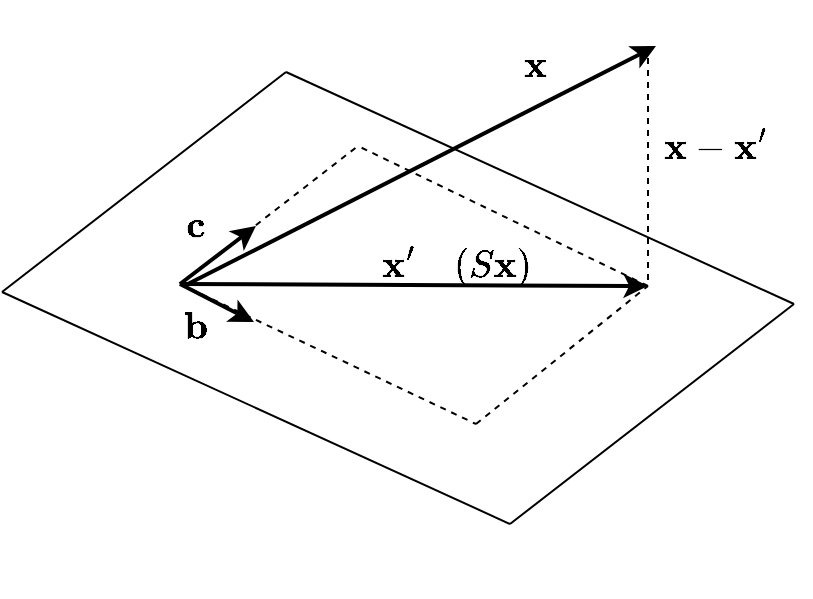 <mxfile version="26.2.9">
  <diagram name="ページ1" id="-RDXmbLQtwgtuFF7SQNV">
    <mxGraphModel dx="679" dy="364" grid="1" gridSize="10" guides="1" tooltips="1" connect="1" arrows="1" fold="1" page="1" pageScale="1" pageWidth="827" pageHeight="1169" math="1" shadow="0">
      <root>
        <mxCell id="0" />
        <mxCell id="1" parent="0" />
        <mxCell id="h1owabtJO3Lr6YQgY2w0-19" value="" style="endArrow=none;dashed=1;html=1;rounded=0;" edge="1" parent="1">
          <mxGeometry width="50" height="50" relative="1" as="geometry">
            <mxPoint x="436" y="207" as="sourcePoint" />
            <mxPoint x="436" y="87" as="targetPoint" />
          </mxGeometry>
        </mxCell>
        <mxCell id="h1owabtJO3Lr6YQgY2w0-20" value="" style="endArrow=classic;html=1;rounded=0;strokeWidth=2;" edge="1" parent="1">
          <mxGeometry width="50" height="50" relative="1" as="geometry">
            <mxPoint x="204" y="210" as="sourcePoint" />
            <mxPoint x="440" y="90" as="targetPoint" />
          </mxGeometry>
        </mxCell>
        <mxCell id="h1owabtJO3Lr6YQgY2w0-21" value="" style="group;rotation=25;" vertex="1" connectable="0" parent="1">
          <mxGeometry x="130" y="136" width="362" height="160" as="geometry" />
        </mxCell>
        <mxCell id="h1owabtJO3Lr6YQgY2w0-3" value="" style="endArrow=none;html=1;rounded=0;movable=1;resizable=1;rotatable=1;deletable=1;editable=1;locked=0;connectable=1;" edge="1" parent="h1owabtJO3Lr6YQgY2w0-21">
          <mxGeometry width="50" height="50" relative="1" as="geometry">
            <mxPoint x="-17" y="77" as="sourcePoint" />
            <mxPoint x="237" y="193" as="targetPoint" />
          </mxGeometry>
        </mxCell>
        <mxCell id="h1owabtJO3Lr6YQgY2w0-4" value="" style="endArrow=none;html=1;rounded=0;movable=1;resizable=1;rotatable=1;deletable=1;editable=1;locked=0;connectable=1;" edge="1" parent="h1owabtJO3Lr6YQgY2w0-21">
          <mxGeometry width="50" height="50" relative="1" as="geometry">
            <mxPoint x="125" y="-33" as="sourcePoint" />
            <mxPoint x="379" y="83" as="targetPoint" />
          </mxGeometry>
        </mxCell>
        <mxCell id="h1owabtJO3Lr6YQgY2w0-5" value="" style="endArrow=none;html=1;rounded=0;movable=1;resizable=1;rotatable=1;deletable=1;editable=1;locked=0;connectable=1;" edge="1" parent="h1owabtJO3Lr6YQgY2w0-21">
          <mxGeometry width="50" height="50" relative="1" as="geometry">
            <mxPoint x="237" y="193" as="sourcePoint" />
            <mxPoint x="379" y="83" as="targetPoint" />
          </mxGeometry>
        </mxCell>
        <mxCell id="h1owabtJO3Lr6YQgY2w0-6" value="" style="endArrow=none;html=1;rounded=0;movable=1;resizable=1;rotatable=1;deletable=1;editable=1;locked=0;connectable=1;" edge="1" parent="h1owabtJO3Lr6YQgY2w0-21">
          <mxGeometry width="50" height="50" relative="1" as="geometry">
            <mxPoint x="-17" y="77" as="sourcePoint" />
            <mxPoint x="125" y="-33" as="targetPoint" />
          </mxGeometry>
        </mxCell>
        <mxCell id="h1owabtJO3Lr6YQgY2w0-7" value="" style="endArrow=none;dashed=1;html=1;rounded=0;movable=1;resizable=1;rotatable=1;deletable=1;editable=1;locked=0;connectable=1;" edge="1" parent="h1owabtJO3Lr6YQgY2w0-21">
          <mxGeometry width="50" height="50" relative="1" as="geometry">
            <mxPoint x="72" y="73" as="sourcePoint" />
            <mxPoint x="161" y="4" as="targetPoint" />
          </mxGeometry>
        </mxCell>
        <mxCell id="h1owabtJO3Lr6YQgY2w0-8" value="" style="endArrow=none;dashed=1;html=1;rounded=0;movable=1;resizable=1;rotatable=1;deletable=1;editable=1;locked=0;connectable=1;" edge="1" parent="h1owabtJO3Lr6YQgY2w0-21">
          <mxGeometry width="50" height="50" relative="1" as="geometry">
            <mxPoint x="220" y="143" as="sourcePoint" />
            <mxPoint x="306" y="74" as="targetPoint" />
          </mxGeometry>
        </mxCell>
        <mxCell id="h1owabtJO3Lr6YQgY2w0-9" value="" style="endArrow=none;dashed=1;html=1;rounded=0;movable=1;resizable=1;rotatable=1;deletable=1;editable=1;locked=0;connectable=1;" edge="1" parent="h1owabtJO3Lr6YQgY2w0-21">
          <mxGeometry width="50" height="50" relative="1" as="geometry">
            <mxPoint x="306" y="74" as="sourcePoint" />
            <mxPoint x="161" y="4" as="targetPoint" />
          </mxGeometry>
        </mxCell>
        <mxCell id="h1owabtJO3Lr6YQgY2w0-10" value="" style="endArrow=none;dashed=1;html=1;rounded=0;movable=1;resizable=1;rotatable=1;deletable=1;editable=1;locked=0;connectable=1;" edge="1" parent="h1owabtJO3Lr6YQgY2w0-21">
          <mxGeometry width="50" height="50" relative="1" as="geometry">
            <mxPoint x="72" y="73" as="sourcePoint" />
            <mxPoint x="220" y="143" as="targetPoint" />
          </mxGeometry>
        </mxCell>
        <mxCell id="h1owabtJO3Lr6YQgY2w0-11" value="" style="endArrow=classic;html=1;rounded=0;strokeWidth=2;movable=1;resizable=1;rotatable=1;deletable=1;editable=1;locked=0;connectable=1;" edge="1" parent="h1owabtJO3Lr6YQgY2w0-21">
          <mxGeometry width="50" height="50" relative="1" as="geometry">
            <mxPoint x="72" y="73" as="sourcePoint" />
            <mxPoint x="306" y="74" as="targetPoint" />
          </mxGeometry>
        </mxCell>
        <mxCell id="h1owabtJO3Lr6YQgY2w0-12" value="" style="endArrow=classic;html=1;rounded=0;strokeWidth=2;movable=1;resizable=1;rotatable=1;deletable=1;editable=1;locked=0;connectable=1;" edge="1" parent="h1owabtJO3Lr6YQgY2w0-21">
          <mxGeometry width="50" height="50" relative="1" as="geometry">
            <mxPoint x="72" y="73" as="sourcePoint" />
            <mxPoint x="110" y="44" as="targetPoint" />
          </mxGeometry>
        </mxCell>
        <mxCell id="h1owabtJO3Lr6YQgY2w0-13" value="" style="endArrow=classic;html=1;rounded=0;strokeWidth=2;movable=1;resizable=1;rotatable=1;deletable=1;editable=1;locked=0;connectable=1;" edge="1" parent="h1owabtJO3Lr6YQgY2w0-21">
          <mxGeometry width="50" height="50" relative="1" as="geometry">
            <mxPoint x="72" y="73" as="sourcePoint" />
            <mxPoint x="109" y="92" as="targetPoint" />
          </mxGeometry>
        </mxCell>
        <mxCell id="h1owabtJO3Lr6YQgY2w0-24" value="$$\mathbf{b}$$" style="text;strokeColor=none;align=center;fillColor=none;html=1;verticalAlign=middle;whiteSpace=wrap;rounded=0;fontSize=16;" vertex="1" parent="h1owabtJO3Lr6YQgY2w0-21">
          <mxGeometry x="60" y="74" width="40" height="40" as="geometry" />
        </mxCell>
        <mxCell id="h1owabtJO3Lr6YQgY2w0-25" value="$$\mathbf{c}$$" style="text;strokeColor=none;align=center;fillColor=none;html=1;verticalAlign=middle;whiteSpace=wrap;rounded=0;fontSize=16;" vertex="1" parent="h1owabtJO3Lr6YQgY2w0-21">
          <mxGeometry x="60" y="24" width="40" height="40" as="geometry" />
        </mxCell>
        <mxCell id="h1owabtJO3Lr6YQgY2w0-27" value="$$\mathbf{x&#39;}&amp;nbsp;\quad (S\mathbf{x})$$" style="text;strokeColor=none;align=center;fillColor=none;html=1;verticalAlign=middle;whiteSpace=wrap;rounded=0;fontSize=16;" vertex="1" parent="h1owabtJO3Lr6YQgY2w0-21">
          <mxGeometry x="170" y="44" width="80" height="40" as="geometry" />
        </mxCell>
        <mxCell id="h1owabtJO3Lr6YQgY2w0-26" value="$$\mathbf{x}$$" style="text;strokeColor=none;align=center;fillColor=none;html=1;verticalAlign=middle;whiteSpace=wrap;rounded=0;fontSize=16;" vertex="1" parent="1">
          <mxGeometry x="360" y="80" width="40" height="40" as="geometry" />
        </mxCell>
        <mxCell id="h1owabtJO3Lr6YQgY2w0-28" value="$$\mathbf{x}-\mathbf{x&#39;}$$" style="text;strokeColor=none;align=center;fillColor=none;html=1;verticalAlign=middle;whiteSpace=wrap;rounded=0;fontSize=16;" vertex="1" parent="1">
          <mxGeometry x="430" y="120" width="80" height="40" as="geometry" />
        </mxCell>
      </root>
    </mxGraphModel>
  </diagram>
</mxfile>
